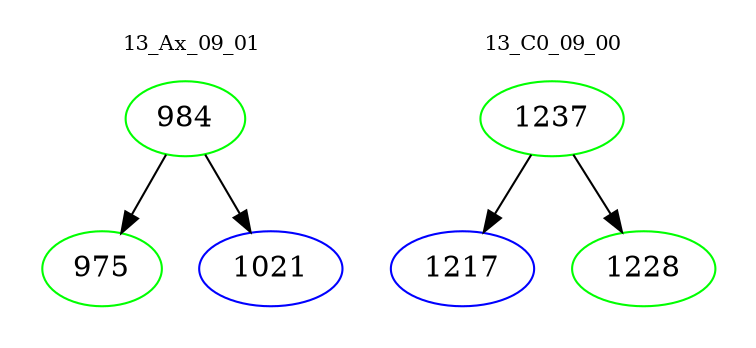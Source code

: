 digraph{
subgraph cluster_0 {
color = white
label = "13_Ax_09_01";
fontsize=10;
T0_984 [label="984", color="green"]
T0_984 -> T0_975 [color="black"]
T0_975 [label="975", color="green"]
T0_984 -> T0_1021 [color="black"]
T0_1021 [label="1021", color="blue"]
}
subgraph cluster_1 {
color = white
label = "13_C0_09_00";
fontsize=10;
T1_1237 [label="1237", color="green"]
T1_1237 -> T1_1217 [color="black"]
T1_1217 [label="1217", color="blue"]
T1_1237 -> T1_1228 [color="black"]
T1_1228 [label="1228", color="green"]
}
}
